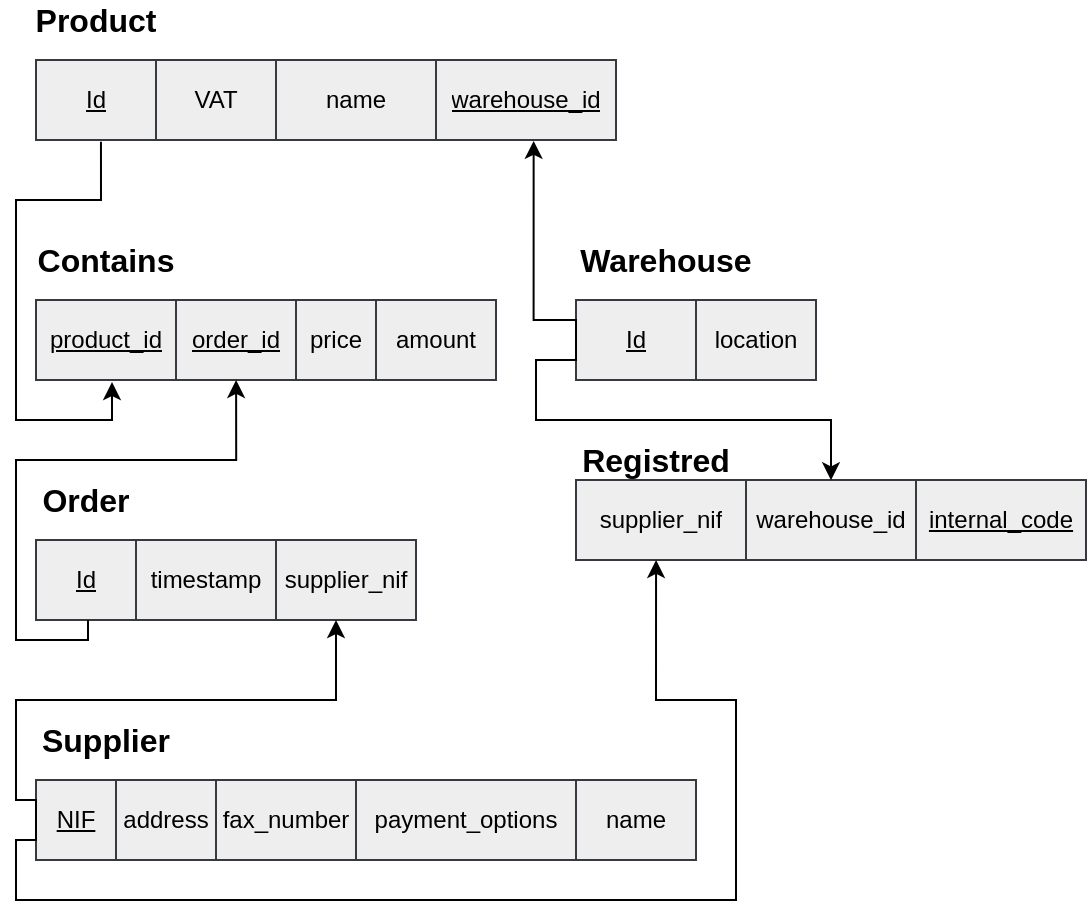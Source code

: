 <mxfile version="14.5.1" type="device"><diagram id="awQnCeHu5diEvYcB-MYF" name="Page-1"><mxGraphModel dx="981" dy="579" grid="1" gridSize="10" guides="1" tooltips="1" connect="1" arrows="1" fold="1" page="1" pageScale="1" pageWidth="827" pageHeight="600" math="0" shadow="0"><root><mxCell id="0"/><mxCell id="1" parent="0"/><mxCell id="sPOk5662qX4cxHoraNVg-1" value="" style="shape=table;html=1;whiteSpace=wrap;startSize=0;container=1;collapsible=0;childLayout=tableLayout;fillColor=#eeeeee;strokeColor=#36393d;" vertex="1" parent="1"><mxGeometry x="240" y="80" width="290" height="40" as="geometry"/></mxCell><mxCell id="sPOk5662qX4cxHoraNVg-2" value="" style="shape=partialRectangle;html=1;whiteSpace=wrap;collapsible=0;dropTarget=0;pointerEvents=0;fillColor=none;top=0;left=0;bottom=0;right=0;points=[[0,0.5],[1,0.5]];portConstraint=eastwest;" vertex="1" parent="sPOk5662qX4cxHoraNVg-1"><mxGeometry width="290" height="40" as="geometry"/></mxCell><mxCell id="sPOk5662qX4cxHoraNVg-3" value="&lt;u&gt;Id&lt;/u&gt;" style="shape=partialRectangle;html=1;whiteSpace=wrap;connectable=0;fillColor=none;top=0;left=0;bottom=0;right=0;overflow=hidden;" vertex="1" parent="sPOk5662qX4cxHoraNVg-2"><mxGeometry width="60" height="40" as="geometry"/></mxCell><mxCell id="sPOk5662qX4cxHoraNVg-4" value="VAT" style="shape=partialRectangle;html=1;whiteSpace=wrap;connectable=0;fillColor=none;top=0;left=0;bottom=0;right=0;overflow=hidden;" vertex="1" parent="sPOk5662qX4cxHoraNVg-2"><mxGeometry x="60" width="60" height="40" as="geometry"/></mxCell><mxCell id="sPOk5662qX4cxHoraNVg-5" value="name" style="shape=partialRectangle;html=1;whiteSpace=wrap;connectable=0;fillColor=none;top=0;left=0;bottom=0;right=0;overflow=hidden;" vertex="1" parent="sPOk5662qX4cxHoraNVg-2"><mxGeometry x="120" width="80" height="40" as="geometry"/></mxCell><mxCell id="sPOk5662qX4cxHoraNVg-33" value="warehouse_id" style="shape=partialRectangle;html=1;whiteSpace=wrap;connectable=0;fillColor=none;top=0;left=0;bottom=0;right=0;overflow=hidden;fontStyle=4" vertex="1" parent="sPOk5662qX4cxHoraNVg-2"><mxGeometry x="200" width="90" height="40" as="geometry"/></mxCell><mxCell id="sPOk5662qX4cxHoraNVg-6" value="&lt;span style=&quot;font-size: 16px&quot;&gt;&lt;b&gt;Product&lt;/b&gt;&lt;/span&gt;" style="text;html=1;strokeColor=none;fillColor=none;align=center;verticalAlign=middle;whiteSpace=wrap;rounded=0;" vertex="1" parent="1"><mxGeometry x="240" y="50" width="60" height="20" as="geometry"/></mxCell><mxCell id="sPOk5662qX4cxHoraNVg-13" value="" style="shape=table;html=1;whiteSpace=wrap;startSize=0;container=1;collapsible=0;childLayout=tableLayout;fillColor=#eeeeee;strokeColor=#36393d;" vertex="1" parent="1"><mxGeometry x="510" y="200" width="120" height="40" as="geometry"/></mxCell><mxCell id="sPOk5662qX4cxHoraNVg-14" value="" style="shape=partialRectangle;html=1;whiteSpace=wrap;collapsible=0;dropTarget=0;pointerEvents=0;fillColor=none;top=0;left=0;bottom=0;right=0;points=[[0,0.5],[1,0.5]];portConstraint=eastwest;" vertex="1" parent="sPOk5662qX4cxHoraNVg-13"><mxGeometry width="120" height="40" as="geometry"/></mxCell><mxCell id="sPOk5662qX4cxHoraNVg-15" value="&lt;u&gt;Id&lt;/u&gt;" style="shape=partialRectangle;html=1;whiteSpace=wrap;connectable=0;fillColor=none;top=0;left=0;bottom=0;right=0;overflow=hidden;" vertex="1" parent="sPOk5662qX4cxHoraNVg-14"><mxGeometry width="60" height="40" as="geometry"/></mxCell><mxCell id="sPOk5662qX4cxHoraNVg-16" value="location" style="shape=partialRectangle;html=1;whiteSpace=wrap;connectable=0;fillColor=none;top=0;left=0;bottom=0;right=0;overflow=hidden;" vertex="1" parent="sPOk5662qX4cxHoraNVg-14"><mxGeometry x="60" width="60" height="40" as="geometry"/></mxCell><mxCell id="sPOk5662qX4cxHoraNVg-18" value="&lt;span style=&quot;font-size: 16px&quot;&gt;&lt;b&gt;Warehouse&lt;/b&gt;&lt;/span&gt;" style="text;html=1;strokeColor=none;fillColor=none;align=center;verticalAlign=middle;whiteSpace=wrap;rounded=0;" vertex="1" parent="1"><mxGeometry x="510" y="170" width="90" height="20" as="geometry"/></mxCell><mxCell id="sPOk5662qX4cxHoraNVg-24" value="" style="shape=table;html=1;whiteSpace=wrap;startSize=0;container=1;collapsible=0;childLayout=tableLayout;fillColor=#eeeeee;strokeColor=#36393d;" vertex="1" parent="1"><mxGeometry x="240" y="440" width="330" height="40" as="geometry"/></mxCell><mxCell id="sPOk5662qX4cxHoraNVg-25" value="" style="shape=partialRectangle;html=1;whiteSpace=wrap;collapsible=0;dropTarget=0;pointerEvents=0;fillColor=none;top=0;left=0;bottom=0;right=0;points=[[0,0.5],[1,0.5]];portConstraint=eastwest;" vertex="1" parent="sPOk5662qX4cxHoraNVg-24"><mxGeometry width="330" height="40" as="geometry"/></mxCell><mxCell id="sPOk5662qX4cxHoraNVg-26" value="&lt;u&gt;NIF&lt;/u&gt;" style="shape=partialRectangle;html=1;whiteSpace=wrap;connectable=0;fillColor=none;top=0;left=0;bottom=0;right=0;overflow=hidden;" vertex="1" parent="sPOk5662qX4cxHoraNVg-25"><mxGeometry width="40" height="40" as="geometry"/></mxCell><mxCell id="sPOk5662qX4cxHoraNVg-27" value="address" style="shape=partialRectangle;html=1;whiteSpace=wrap;connectable=0;fillColor=none;top=0;left=0;bottom=0;right=0;overflow=hidden;" vertex="1" parent="sPOk5662qX4cxHoraNVg-25"><mxGeometry x="40" width="50" height="40" as="geometry"/></mxCell><mxCell id="sPOk5662qX4cxHoraNVg-29" value="fax_number" style="shape=partialRectangle;html=1;whiteSpace=wrap;connectable=0;fillColor=none;top=0;left=0;bottom=0;right=0;overflow=hidden;" vertex="1" parent="sPOk5662qX4cxHoraNVg-25"><mxGeometry x="90" width="70" height="40" as="geometry"/></mxCell><mxCell id="sPOk5662qX4cxHoraNVg-30" value="payment_options" style="shape=partialRectangle;html=1;whiteSpace=wrap;connectable=0;fillColor=none;top=0;left=0;bottom=0;right=0;overflow=hidden;" vertex="1" parent="sPOk5662qX4cxHoraNVg-25"><mxGeometry x="160" width="110" height="40" as="geometry"/></mxCell><mxCell id="sPOk5662qX4cxHoraNVg-31" value="name" style="shape=partialRectangle;html=1;whiteSpace=wrap;connectable=0;fillColor=none;top=0;left=0;bottom=0;right=0;overflow=hidden;" vertex="1" parent="sPOk5662qX4cxHoraNVg-25"><mxGeometry x="270" width="60" height="40" as="geometry"/></mxCell><mxCell id="sPOk5662qX4cxHoraNVg-28" value="&lt;span style=&quot;font-size: 16px&quot;&gt;&lt;b&gt;Supplier&lt;/b&gt;&lt;/span&gt;" style="text;html=1;strokeColor=none;fillColor=none;align=center;verticalAlign=middle;whiteSpace=wrap;rounded=0;" vertex="1" parent="1"><mxGeometry x="240" y="410" width="70" height="20" as="geometry"/></mxCell><mxCell id="sPOk5662qX4cxHoraNVg-34" value="" style="shape=table;html=1;whiteSpace=wrap;startSize=0;container=1;collapsible=0;childLayout=tableLayout;fillColor=#eeeeee;strokeColor=#36393d;" vertex="1" parent="1"><mxGeometry x="240" y="199.97" width="230" height="40" as="geometry"/></mxCell><mxCell id="sPOk5662qX4cxHoraNVg-35" value="" style="shape=partialRectangle;html=1;whiteSpace=wrap;collapsible=0;dropTarget=0;pointerEvents=0;fillColor=none;top=0;left=0;bottom=0;right=0;points=[[0,0.5],[1,0.5]];portConstraint=eastwest;" vertex="1" parent="sPOk5662qX4cxHoraNVg-34"><mxGeometry width="230" height="40" as="geometry"/></mxCell><mxCell id="sPOk5662qX4cxHoraNVg-36" value="&lt;u&gt;product_id&lt;/u&gt;" style="shape=partialRectangle;html=1;whiteSpace=wrap;connectable=0;fillColor=none;top=0;left=0;bottom=0;right=0;overflow=hidden;" vertex="1" parent="sPOk5662qX4cxHoraNVg-35"><mxGeometry width="70" height="40" as="geometry"/></mxCell><mxCell id="sPOk5662qX4cxHoraNVg-37" value="order_id" style="shape=partialRectangle;html=1;whiteSpace=wrap;connectable=0;fillColor=none;top=0;left=0;bottom=0;right=0;overflow=hidden;fontStyle=4" vertex="1" parent="sPOk5662qX4cxHoraNVg-35"><mxGeometry x="70" width="60" height="40" as="geometry"/></mxCell><mxCell id="sPOk5662qX4cxHoraNVg-38" value="price" style="shape=partialRectangle;html=1;whiteSpace=wrap;connectable=0;fillColor=none;top=0;left=0;bottom=0;right=0;overflow=hidden;" vertex="1" parent="sPOk5662qX4cxHoraNVg-35"><mxGeometry x="130" width="40" height="40" as="geometry"/></mxCell><mxCell id="sPOk5662qX4cxHoraNVg-39" value="amount" style="shape=partialRectangle;html=1;whiteSpace=wrap;connectable=0;fillColor=none;top=0;left=0;bottom=0;right=0;overflow=hidden;" vertex="1" parent="sPOk5662qX4cxHoraNVg-35"><mxGeometry x="170" width="60" height="40" as="geometry"/></mxCell><mxCell id="sPOk5662qX4cxHoraNVg-40" value="&lt;span style=&quot;font-size: 16px&quot;&gt;&lt;b&gt;Contains&lt;/b&gt;&lt;/span&gt;" style="text;html=1;strokeColor=none;fillColor=none;align=center;verticalAlign=middle;whiteSpace=wrap;rounded=0;" vertex="1" parent="1"><mxGeometry x="240" y="169.97" width="70" height="20" as="geometry"/></mxCell><mxCell id="sPOk5662qX4cxHoraNVg-41" value="" style="shape=table;html=1;whiteSpace=wrap;startSize=0;container=1;collapsible=0;childLayout=tableLayout;fillColor=#eeeeee;strokeColor=#36393d;" vertex="1" parent="1"><mxGeometry x="240" y="319.97" width="190" height="40" as="geometry"/></mxCell><mxCell id="sPOk5662qX4cxHoraNVg-42" value="" style="shape=partialRectangle;html=1;whiteSpace=wrap;collapsible=0;dropTarget=0;pointerEvents=0;fillColor=none;top=0;left=0;bottom=0;right=0;points=[[0,0.5],[1,0.5]];portConstraint=eastwest;" vertex="1" parent="sPOk5662qX4cxHoraNVg-41"><mxGeometry width="190" height="40" as="geometry"/></mxCell><mxCell id="sPOk5662qX4cxHoraNVg-43" value="&lt;u&gt;Id&lt;/u&gt;" style="shape=partialRectangle;html=1;whiteSpace=wrap;connectable=0;fillColor=none;top=0;left=0;bottom=0;right=0;overflow=hidden;" vertex="1" parent="sPOk5662qX4cxHoraNVg-42"><mxGeometry width="50" height="40" as="geometry"/></mxCell><mxCell id="sPOk5662qX4cxHoraNVg-44" value="timestamp" style="shape=partialRectangle;html=1;whiteSpace=wrap;connectable=0;fillColor=none;top=0;left=0;bottom=0;right=0;overflow=hidden;" vertex="1" parent="sPOk5662qX4cxHoraNVg-42"><mxGeometry x="50" width="70" height="40" as="geometry"/></mxCell><mxCell id="sPOk5662qX4cxHoraNVg-58" value="supplier_nif" style="shape=partialRectangle;html=1;whiteSpace=wrap;connectable=0;fillColor=none;top=0;left=0;bottom=0;right=0;overflow=hidden;" vertex="1" parent="sPOk5662qX4cxHoraNVg-42"><mxGeometry x="120" width="70" height="40" as="geometry"/></mxCell><mxCell id="sPOk5662qX4cxHoraNVg-45" value="&lt;span style=&quot;font-size: 16px&quot;&gt;&lt;b&gt;Order&lt;/b&gt;&lt;/span&gt;" style="text;html=1;strokeColor=none;fillColor=none;align=center;verticalAlign=middle;whiteSpace=wrap;rounded=0;" vertex="1" parent="1"><mxGeometry x="240" y="289.97" width="50" height="20" as="geometry"/></mxCell><mxCell id="sPOk5662qX4cxHoraNVg-46" value="" style="endArrow=classic;html=1;entryX=0.435;entryY=1;entryDx=0;entryDy=0;entryPerimeter=0;edgeStyle=orthogonalEdgeStyle;rounded=0;" edge="1" parent="1" target="sPOk5662qX4cxHoraNVg-35"><mxGeometry width="50" height="50" relative="1" as="geometry"><mxPoint x="266" y="360" as="sourcePoint"/><mxPoint x="330" y="229.97" as="targetPoint"/><Array as="points"><mxPoint x="266" y="370"/><mxPoint x="230" y="370"/><mxPoint x="230" y="280"/><mxPoint x="340" y="280"/></Array></mxGeometry></mxCell><mxCell id="sPOk5662qX4cxHoraNVg-47" value="" style="endArrow=classic;html=1;entryX=0.167;entryY=1.025;entryDx=0;entryDy=0;entryPerimeter=0;edgeStyle=orthogonalEdgeStyle;rounded=0;exitX=0.112;exitY=1.022;exitDx=0;exitDy=0;exitPerimeter=0;" edge="1" parent="1" source="sPOk5662qX4cxHoraNVg-2" target="sPOk5662qX4cxHoraNVg-35"><mxGeometry width="50" height="50" relative="1" as="geometry"><mxPoint x="273" y="130" as="sourcePoint"/><mxPoint x="550.05" y="250" as="targetPoint"/><Array as="points"><mxPoint x="272" y="150"/><mxPoint x="230" y="150"/><mxPoint x="230" y="260"/><mxPoint x="278" y="260"/><mxPoint x="278" y="241"/></Array></mxGeometry></mxCell><mxCell id="sPOk5662qX4cxHoraNVg-49" style="edgeStyle=orthogonalEdgeStyle;rounded=0;orthogonalLoop=1;jettySize=auto;html=1;exitX=0;exitY=0.5;exitDx=0;exitDy=0;entryX=0.858;entryY=1.011;entryDx=0;entryDy=0;entryPerimeter=0;" edge="1" parent="1" source="sPOk5662qX4cxHoraNVg-14" target="sPOk5662qX4cxHoraNVg-2"><mxGeometry relative="1" as="geometry"><Array as="points"><mxPoint x="510" y="210"/><mxPoint x="489" y="210"/></Array></mxGeometry></mxCell><mxCell id="sPOk5662qX4cxHoraNVg-50" value="" style="shape=table;html=1;whiteSpace=wrap;startSize=0;container=1;collapsible=0;childLayout=tableLayout;fillColor=#eeeeee;strokeColor=#36393d;" vertex="1" parent="1"><mxGeometry x="510" y="289.97" width="255" height="40" as="geometry"/></mxCell><mxCell id="sPOk5662qX4cxHoraNVg-51" value="" style="shape=partialRectangle;html=1;whiteSpace=wrap;collapsible=0;dropTarget=0;pointerEvents=0;fillColor=none;top=0;left=0;bottom=0;right=0;points=[[0,0.5],[1,0.5]];portConstraint=eastwest;" vertex="1" parent="sPOk5662qX4cxHoraNVg-50"><mxGeometry width="255" height="40" as="geometry"/></mxCell><mxCell id="sPOk5662qX4cxHoraNVg-52" value="&lt;span&gt;supplier_nif&lt;/span&gt;" style="shape=partialRectangle;html=1;whiteSpace=wrap;connectable=0;fillColor=none;top=0;left=0;bottom=0;right=0;overflow=hidden;fontStyle=0" vertex="1" parent="sPOk5662qX4cxHoraNVg-51"><mxGeometry width="85" height="40" as="geometry"/></mxCell><mxCell id="sPOk5662qX4cxHoraNVg-53" value="&lt;span&gt;&lt;span&gt;warehouse_id&lt;/span&gt;&lt;/span&gt;" style="shape=partialRectangle;html=1;whiteSpace=wrap;connectable=0;fillColor=none;top=0;left=0;bottom=0;right=0;overflow=hidden;fontStyle=0" vertex="1" parent="sPOk5662qX4cxHoraNVg-51"><mxGeometry x="85" width="85" height="40" as="geometry"/></mxCell><mxCell id="sPOk5662qX4cxHoraNVg-55" value="&lt;u&gt;internal_code&lt;/u&gt;" style="shape=partialRectangle;html=1;whiteSpace=wrap;connectable=0;fillColor=none;top=0;left=0;bottom=0;right=0;overflow=hidden;" vertex="1" parent="sPOk5662qX4cxHoraNVg-51"><mxGeometry x="170" width="85" height="40" as="geometry"/></mxCell><mxCell id="sPOk5662qX4cxHoraNVg-54" value="&lt;span style=&quot;font-size: 16px&quot;&gt;&lt;b&gt;Registred&lt;/b&gt;&lt;/span&gt;" style="text;html=1;strokeColor=none;fillColor=none;align=center;verticalAlign=middle;whiteSpace=wrap;rounded=0;" vertex="1" parent="1"><mxGeometry x="510" y="269.97" width="80" height="20" as="geometry"/></mxCell><mxCell id="sPOk5662qX4cxHoraNVg-57" style="edgeStyle=orthogonalEdgeStyle;rounded=0;orthogonalLoop=1;jettySize=auto;html=1;exitX=0;exitY=0.5;exitDx=0;exitDy=0;entryX=0.5;entryY=0.004;entryDx=0;entryDy=0;entryPerimeter=0;" edge="1" parent="1" source="sPOk5662qX4cxHoraNVg-14" target="sPOk5662qX4cxHoraNVg-51"><mxGeometry relative="1" as="geometry"><mxPoint x="647" y="278" as="targetPoint"/><Array as="points"><mxPoint x="510" y="230"/><mxPoint x="490" y="230"/><mxPoint x="490" y="260"/><mxPoint x="637" y="260"/></Array></mxGeometry></mxCell><mxCell id="sPOk5662qX4cxHoraNVg-59" style="edgeStyle=orthogonalEdgeStyle;rounded=0;orthogonalLoop=1;jettySize=auto;html=1;exitX=0;exitY=0.5;exitDx=0;exitDy=0;" edge="1" parent="1" source="sPOk5662qX4cxHoraNVg-25"><mxGeometry relative="1" as="geometry"><mxPoint x="390" y="360" as="targetPoint"/><Array as="points"><mxPoint x="240" y="450"/><mxPoint x="230" y="450"/><mxPoint x="230" y="400"/><mxPoint x="390" y="400"/></Array></mxGeometry></mxCell><mxCell id="sPOk5662qX4cxHoraNVg-60" style="edgeStyle=orthogonalEdgeStyle;rounded=0;orthogonalLoop=1;jettySize=auto;html=1;exitX=0;exitY=0.5;exitDx=0;exitDy=0;entryX=0.157;entryY=1;entryDx=0;entryDy=0;entryPerimeter=0;" edge="1" parent="1" source="sPOk5662qX4cxHoraNVg-25" target="sPOk5662qX4cxHoraNVg-51"><mxGeometry relative="1" as="geometry"><Array as="points"><mxPoint x="240" y="470"/><mxPoint x="230" y="470"/><mxPoint x="230" y="500"/><mxPoint x="590" y="500"/><mxPoint x="590" y="400"/><mxPoint x="550" y="400"/></Array></mxGeometry></mxCell></root></mxGraphModel></diagram></mxfile>